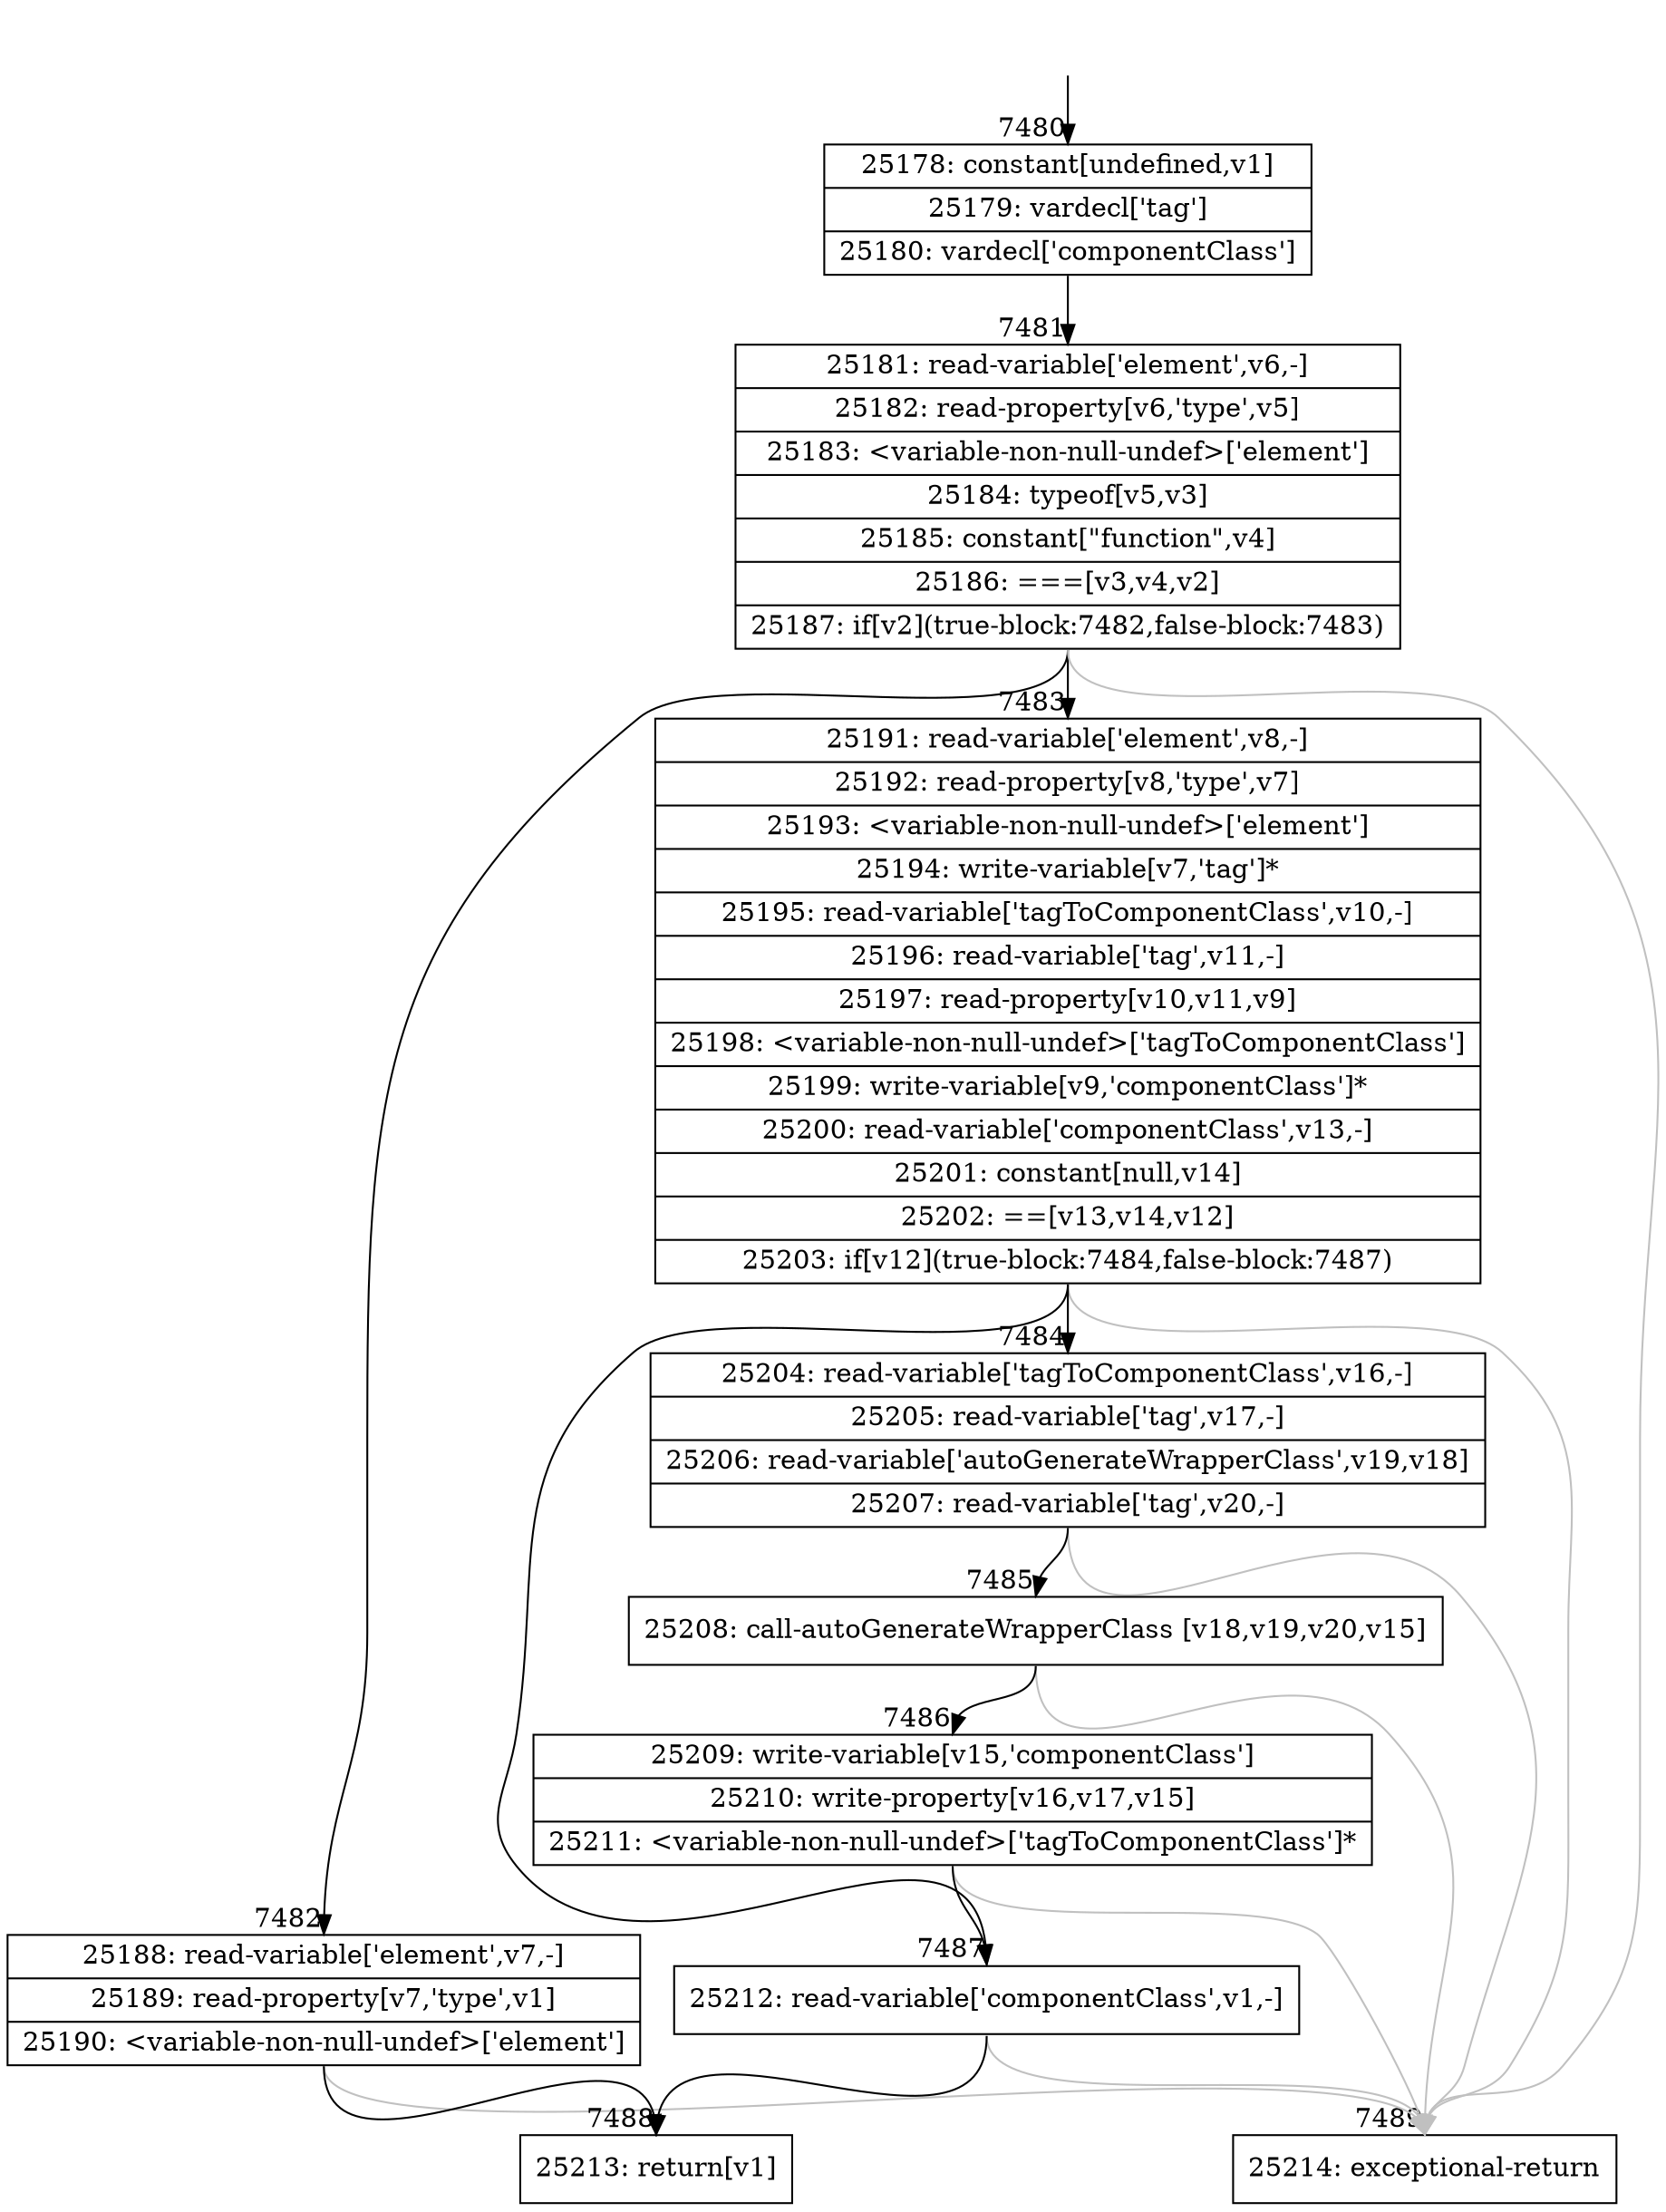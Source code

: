 digraph {
rankdir="TD"
BB_entry521[shape=none,label=""];
BB_entry521 -> BB7480 [tailport=s, headport=n, headlabel="    7480"]
BB7480 [shape=record label="{25178: constant[undefined,v1]|25179: vardecl['tag']|25180: vardecl['componentClass']}" ] 
BB7480 -> BB7481 [tailport=s, headport=n, headlabel="      7481"]
BB7481 [shape=record label="{25181: read-variable['element',v6,-]|25182: read-property[v6,'type',v5]|25183: \<variable-non-null-undef\>['element']|25184: typeof[v5,v3]|25185: constant[\"function\",v4]|25186: ===[v3,v4,v2]|25187: if[v2](true-block:7482,false-block:7483)}" ] 
BB7481 -> BB7482 [tailport=s, headport=n, headlabel="      7482"]
BB7481 -> BB7483 [tailport=s, headport=n, headlabel="      7483"]
BB7481 -> BB7489 [tailport=s, headport=n, color=gray, headlabel="      7489"]
BB7482 [shape=record label="{25188: read-variable['element',v7,-]|25189: read-property[v7,'type',v1]|25190: \<variable-non-null-undef\>['element']}" ] 
BB7482 -> BB7488 [tailport=s, headport=n, headlabel="      7488"]
BB7482 -> BB7489 [tailport=s, headport=n, color=gray]
BB7483 [shape=record label="{25191: read-variable['element',v8,-]|25192: read-property[v8,'type',v7]|25193: \<variable-non-null-undef\>['element']|25194: write-variable[v7,'tag']*|25195: read-variable['tagToComponentClass',v10,-]|25196: read-variable['tag',v11,-]|25197: read-property[v10,v11,v9]|25198: \<variable-non-null-undef\>['tagToComponentClass']|25199: write-variable[v9,'componentClass']*|25200: read-variable['componentClass',v13,-]|25201: constant[null,v14]|25202: ==[v13,v14,v12]|25203: if[v12](true-block:7484,false-block:7487)}" ] 
BB7483 -> BB7484 [tailport=s, headport=n, headlabel="      7484"]
BB7483 -> BB7487 [tailport=s, headport=n, headlabel="      7487"]
BB7483 -> BB7489 [tailport=s, headport=n, color=gray]
BB7484 [shape=record label="{25204: read-variable['tagToComponentClass',v16,-]|25205: read-variable['tag',v17,-]|25206: read-variable['autoGenerateWrapperClass',v19,v18]|25207: read-variable['tag',v20,-]}" ] 
BB7484 -> BB7485 [tailport=s, headport=n, headlabel="      7485"]
BB7484 -> BB7489 [tailport=s, headport=n, color=gray]
BB7485 [shape=record label="{25208: call-autoGenerateWrapperClass [v18,v19,v20,v15]}" ] 
BB7485 -> BB7486 [tailport=s, headport=n, headlabel="      7486"]
BB7485 -> BB7489 [tailport=s, headport=n, color=gray]
BB7486 [shape=record label="{25209: write-variable[v15,'componentClass']|25210: write-property[v16,v17,v15]|25211: \<variable-non-null-undef\>['tagToComponentClass']*}" ] 
BB7486 -> BB7487 [tailport=s, headport=n]
BB7486 -> BB7489 [tailport=s, headport=n, color=gray]
BB7487 [shape=record label="{25212: read-variable['componentClass',v1,-]}" ] 
BB7487 -> BB7488 [tailport=s, headport=n]
BB7487 -> BB7489 [tailport=s, headport=n, color=gray]
BB7488 [shape=record label="{25213: return[v1]}" ] 
BB7489 [shape=record label="{25214: exceptional-return}" ] 
//#$~ 13167
}
